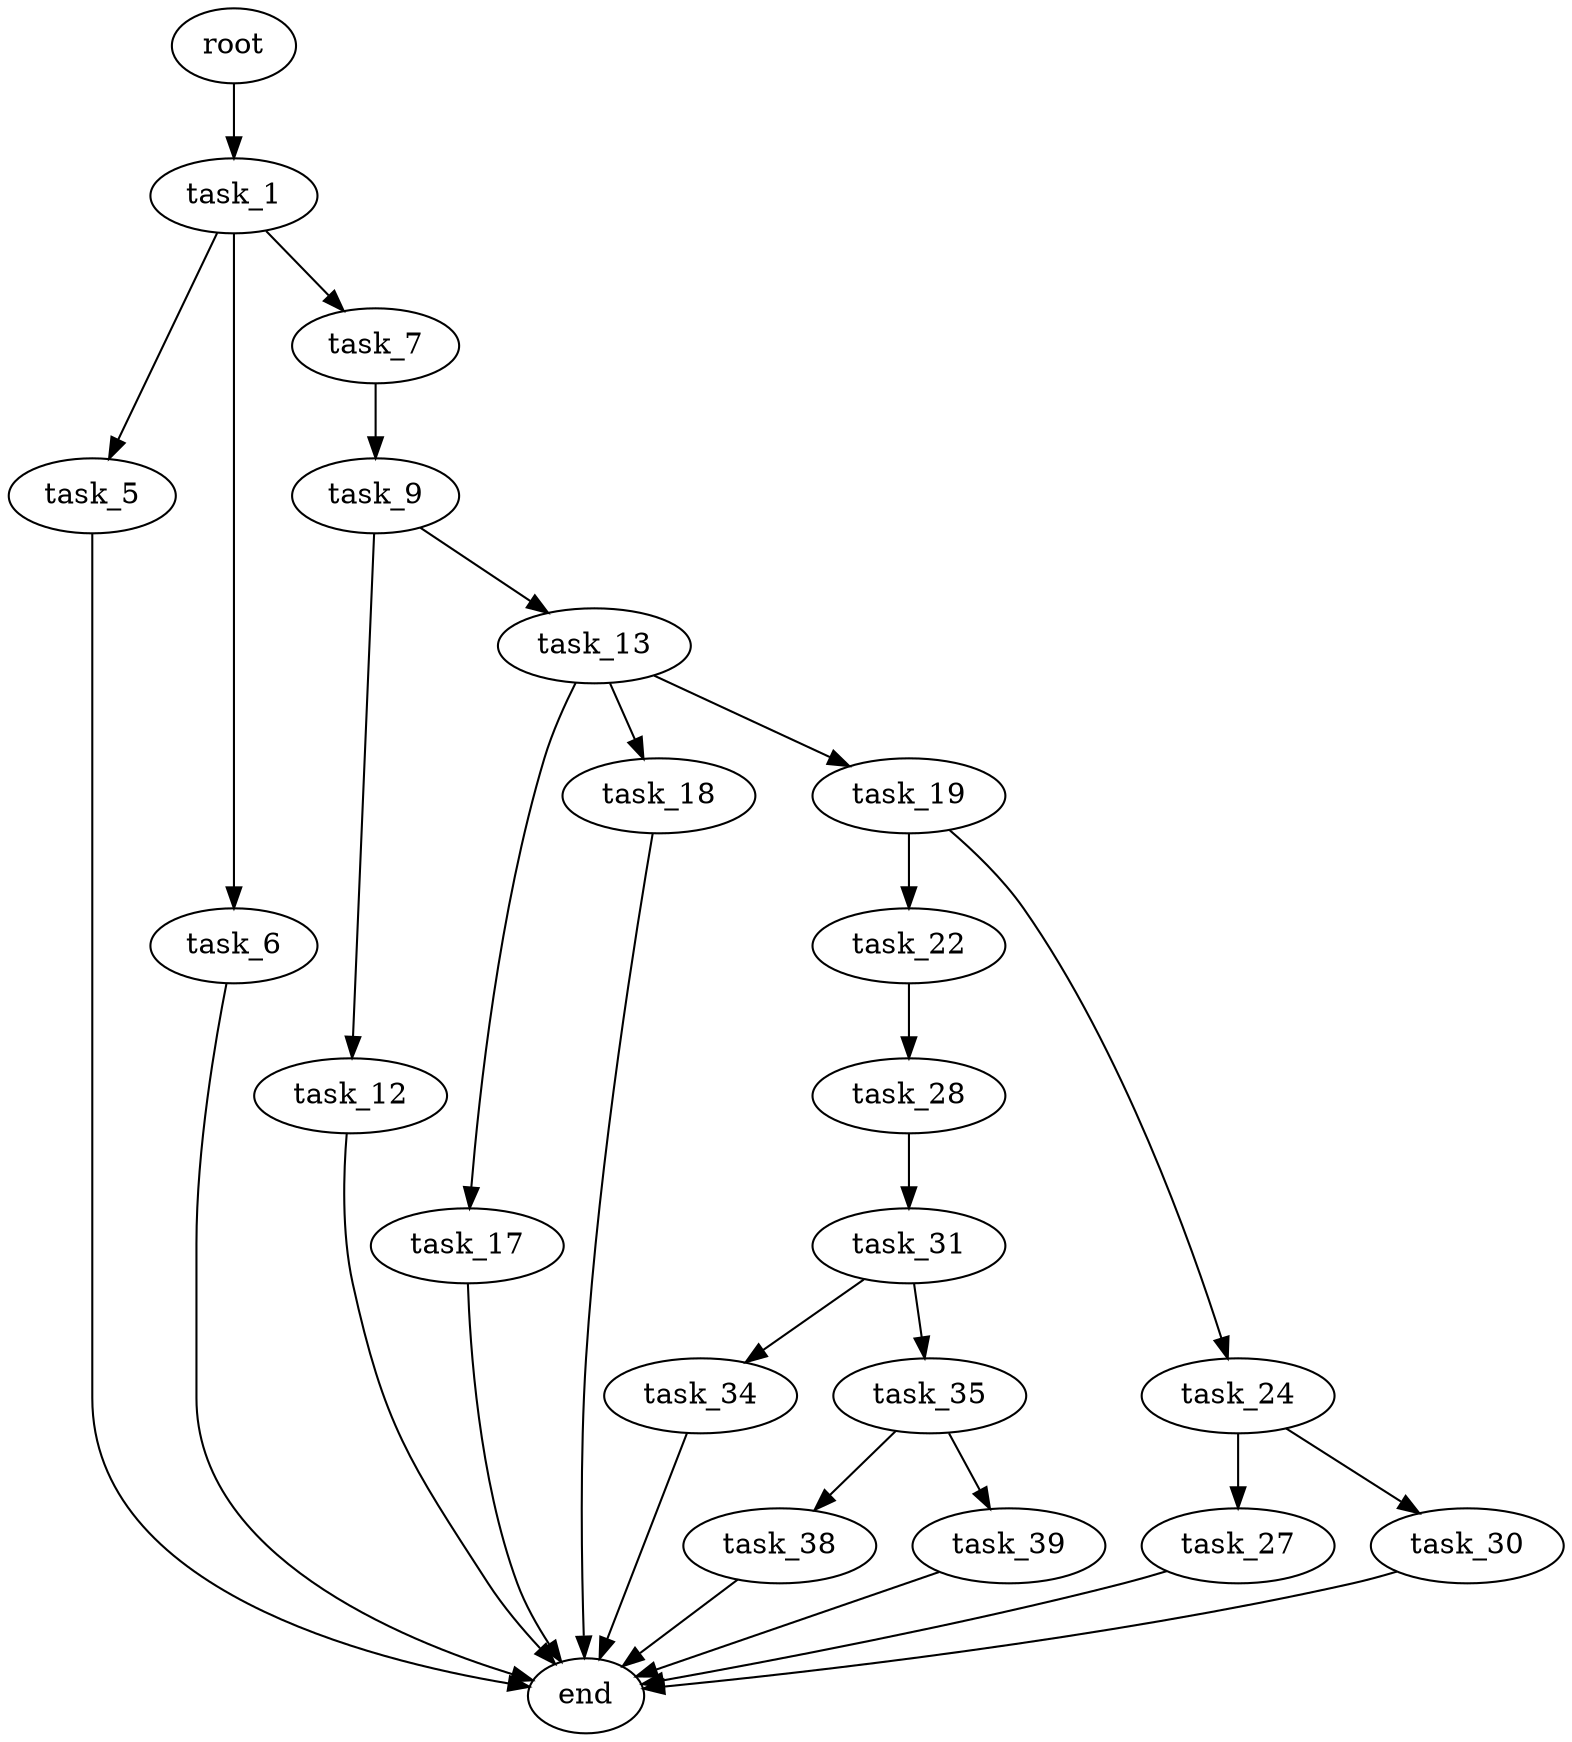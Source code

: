 digraph G {
  root [size="0.000000"];
  task_1 [size="231928233984.000000"];
  task_5 [size="3685394574.000000"];
  task_6 [size="5234962974.000000"];
  task_7 [size="18723805349.000000"];
  task_9 [size="11039885035.000000"];
  task_12 [size="152195963856.000000"];
  task_13 [size="10793125421.000000"];
  task_17 [size="69283576678.000000"];
  task_18 [size="3622840668.000000"];
  task_19 [size="28991029248.000000"];
  task_22 [size="40479192967.000000"];
  task_24 [size="44891756537.000000"];
  task_27 [size="5976968433.000000"];
  task_28 [size="368293445632.000000"];
  task_30 [size="68719476736.000000"];
  task_31 [size="11418778692.000000"];
  task_34 [size="1073741824000.000000"];
  task_35 [size="443804398082.000000"];
  task_38 [size="782757789696.000000"];
  task_39 [size="12641725544.000000"];
  end [size="0.000000"];

  root -> task_1 [size="1.000000"];
  task_1 -> task_5 [size="301989888.000000"];
  task_1 -> task_6 [size="301989888.000000"];
  task_1 -> task_7 [size="301989888.000000"];
  task_5 -> end [size="1.000000"];
  task_6 -> end [size="1.000000"];
  task_7 -> task_9 [size="411041792.000000"];
  task_9 -> task_12 [size="411041792.000000"];
  task_9 -> task_13 [size="411041792.000000"];
  task_12 -> end [size="1.000000"];
  task_13 -> task_17 [size="209715200.000000"];
  task_13 -> task_18 [size="209715200.000000"];
  task_13 -> task_19 [size="209715200.000000"];
  task_17 -> end [size="1.000000"];
  task_18 -> end [size="1.000000"];
  task_19 -> task_22 [size="75497472.000000"];
  task_19 -> task_24 [size="75497472.000000"];
  task_22 -> task_28 [size="134217728.000000"];
  task_24 -> task_27 [size="75497472.000000"];
  task_24 -> task_30 [size="75497472.000000"];
  task_27 -> end [size="1.000000"];
  task_28 -> task_31 [size="411041792.000000"];
  task_30 -> end [size="1.000000"];
  task_31 -> task_34 [size="679477248.000000"];
  task_31 -> task_35 [size="679477248.000000"];
  task_34 -> end [size="1.000000"];
  task_35 -> task_38 [size="301989888.000000"];
  task_35 -> task_39 [size="301989888.000000"];
  task_38 -> end [size="1.000000"];
  task_39 -> end [size="1.000000"];
}
